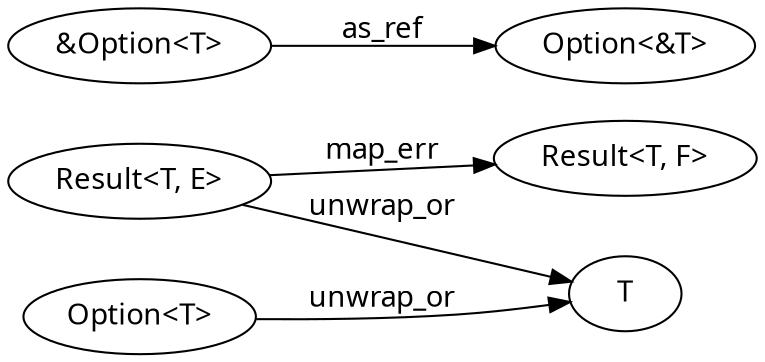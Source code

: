 digraph ErrorHandling {
    rankdir=LR;
    graph [dpi=150];
	node [fontname="Fantasque Sans Mono"];
    edge [fontname="Fantasque Sans Mono", padding=32];
    
    result_te [label="Result<T, E>"];
    result_tf [label="Result<T, F>"];
    ref_to_option [label="&Option<T>"];
    option_to_ref [label="Option<&T>"];
    option_t [label="Option<T>"];
    t [label="T"];

    result_te -> result_tf [label="map_err"];
    ref_to_option -> option_to_ref [label="as_ref"]
    option_t -> t [label="unwrap_or"];
    result_te -> t [label="unwrap_or"];
}
